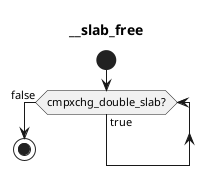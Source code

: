 @startuml
title __slab_free

start
while (cmpxchg_double_slab?) is (true)

end while (false)
stop

@enduml